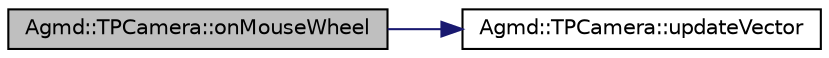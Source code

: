 digraph "Agmd::TPCamera::onMouseWheel"
{
  edge [fontname="Helvetica",fontsize="10",labelfontname="Helvetica",labelfontsize="10"];
  node [fontname="Helvetica",fontsize="10",shape=record];
  rankdir="LR";
  Node1 [label="Agmd::TPCamera::onMouseWheel",height=0.2,width=0.4,color="black", fillcolor="grey75", style="filled" fontcolor="black"];
  Node1 -> Node2 [color="midnightblue",fontsize="10",style="solid",fontname="Helvetica"];
  Node2 [label="Agmd::TPCamera::updateVector",height=0.2,width=0.4,color="black", fillcolor="white", style="filled",URL="$class_agmd_1_1_t_p_camera.html#a58a0ed04fc0335f665f826f2a7e4b8b0"];
}
